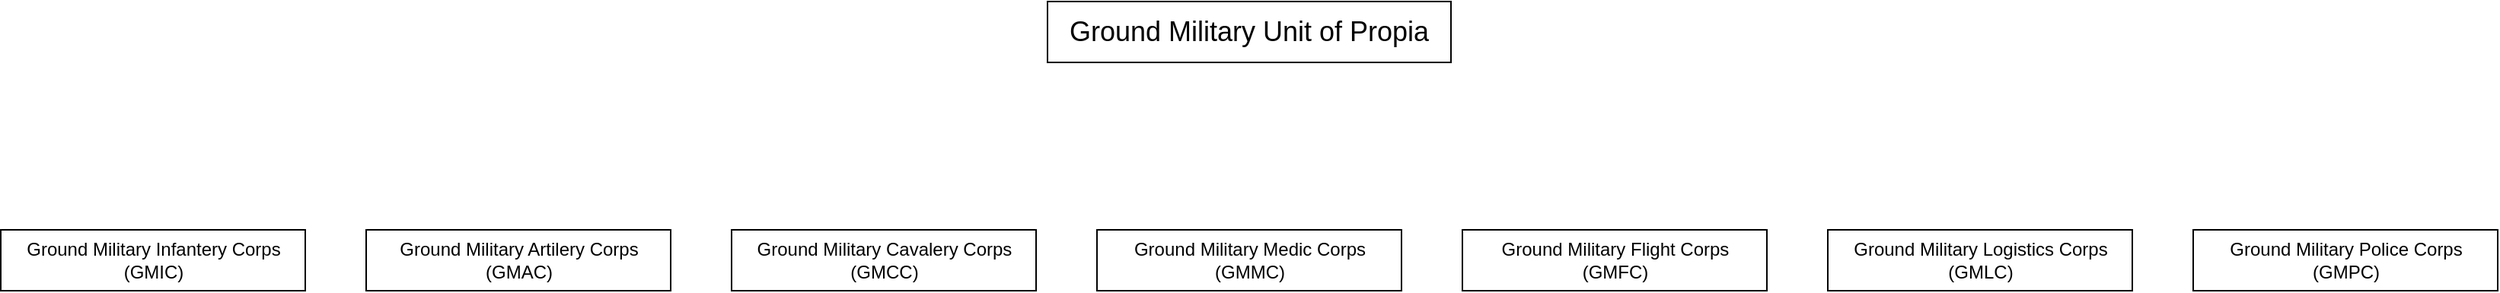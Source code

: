 <mxfile version="14.6.13" type="device"><diagram id="hd0t01-brpDn-bVLobMP" name="Page-1"><mxGraphModel dx="1021" dy="612" grid="1" gridSize="10" guides="1" tooltips="1" connect="1" arrows="1" fold="1" page="1" pageScale="1" pageWidth="850" pageHeight="1100" math="0" shadow="0"><root><mxCell id="0"/><mxCell id="1" parent="0"/><mxCell id="4C-aOLq08_xFfEXQ0zSW-1" value="&lt;font style=&quot;font-size: 18px&quot;&gt;Ground Military Unit of Propia&lt;/font&gt;" style="rounded=0;whiteSpace=wrap;html=1;" vertex="1" parent="1"><mxGeometry x="710" y="40" width="265" height="40" as="geometry"/></mxCell><mxCell id="4C-aOLq08_xFfEXQ0zSW-2" value="Ground Military Infantery Corps&lt;br&gt;(GMIC)" style="rounded=0;whiteSpace=wrap;html=1;" vertex="1" parent="1"><mxGeometry x="22.5" y="190" width="200" height="40" as="geometry"/></mxCell><mxCell id="4C-aOLq08_xFfEXQ0zSW-4" value="Ground Military Artilery Corps&lt;br&gt;(GMAC)" style="rounded=0;whiteSpace=wrap;html=1;" vertex="1" parent="1"><mxGeometry x="262.5" y="190" width="200" height="40" as="geometry"/></mxCell><mxCell id="4C-aOLq08_xFfEXQ0zSW-5" value="Ground Military Cavalery Corps&lt;br&gt;(GMCC)" style="rounded=0;whiteSpace=wrap;html=1;" vertex="1" parent="1"><mxGeometry x="502.5" y="190" width="200" height="40" as="geometry"/></mxCell><mxCell id="4C-aOLq08_xFfEXQ0zSW-6" value="Ground Military Medic Corps&lt;br&gt;(GMMC)" style="rounded=0;whiteSpace=wrap;html=1;" vertex="1" parent="1"><mxGeometry x="742.5" y="190" width="200" height="40" as="geometry"/></mxCell><mxCell id="4C-aOLq08_xFfEXQ0zSW-7" value="Ground Military Police Corps&lt;br&gt;(GMPC)" style="rounded=0;whiteSpace=wrap;html=1;" vertex="1" parent="1"><mxGeometry x="1462.5" y="190" width="200" height="40" as="geometry"/></mxCell><mxCell id="4C-aOLq08_xFfEXQ0zSW-8" value="Ground Military Flight Corps&lt;br&gt;(GMFC)" style="rounded=0;whiteSpace=wrap;html=1;" vertex="1" parent="1"><mxGeometry x="982.5" y="190" width="200" height="40" as="geometry"/></mxCell><mxCell id="4C-aOLq08_xFfEXQ0zSW-9" value="Ground Military Logistics Corps&lt;br&gt;(GMLC)" style="rounded=0;whiteSpace=wrap;html=1;" vertex="1" parent="1"><mxGeometry x="1222.5" y="190" width="200" height="40" as="geometry"/></mxCell></root></mxGraphModel></diagram></mxfile>